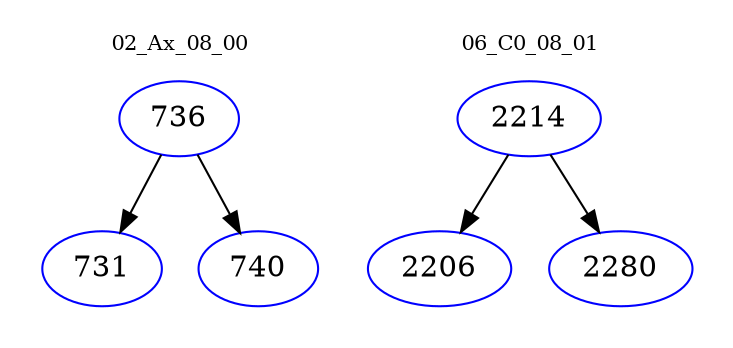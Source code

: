 digraph{
subgraph cluster_0 {
color = white
label = "02_Ax_08_00";
fontsize=10;
T0_736 [label="736", color="blue"]
T0_736 -> T0_731 [color="black"]
T0_731 [label="731", color="blue"]
T0_736 -> T0_740 [color="black"]
T0_740 [label="740", color="blue"]
}
subgraph cluster_1 {
color = white
label = "06_C0_08_01";
fontsize=10;
T1_2214 [label="2214", color="blue"]
T1_2214 -> T1_2206 [color="black"]
T1_2206 [label="2206", color="blue"]
T1_2214 -> T1_2280 [color="black"]
T1_2280 [label="2280", color="blue"]
}
}
